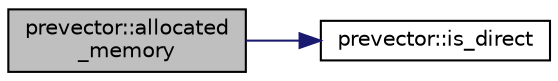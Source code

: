 digraph "prevector::allocated_memory"
{
  edge [fontname="Helvetica",fontsize="10",labelfontname="Helvetica",labelfontsize="10"];
  node [fontname="Helvetica",fontsize="10",shape=record];
  rankdir="LR";
  Node74 [label="prevector::allocated\l_memory",height=0.2,width=0.4,color="black", fillcolor="grey75", style="filled", fontcolor="black"];
  Node74 -> Node75 [color="midnightblue",fontsize="10",style="solid",fontname="Helvetica"];
  Node75 [label="prevector::is_direct",height=0.2,width=0.4,color="black", fillcolor="white", style="filled",URL="$classprevector.html#a933e204a7e29c6bbc85479d023c00ff8"];
}
